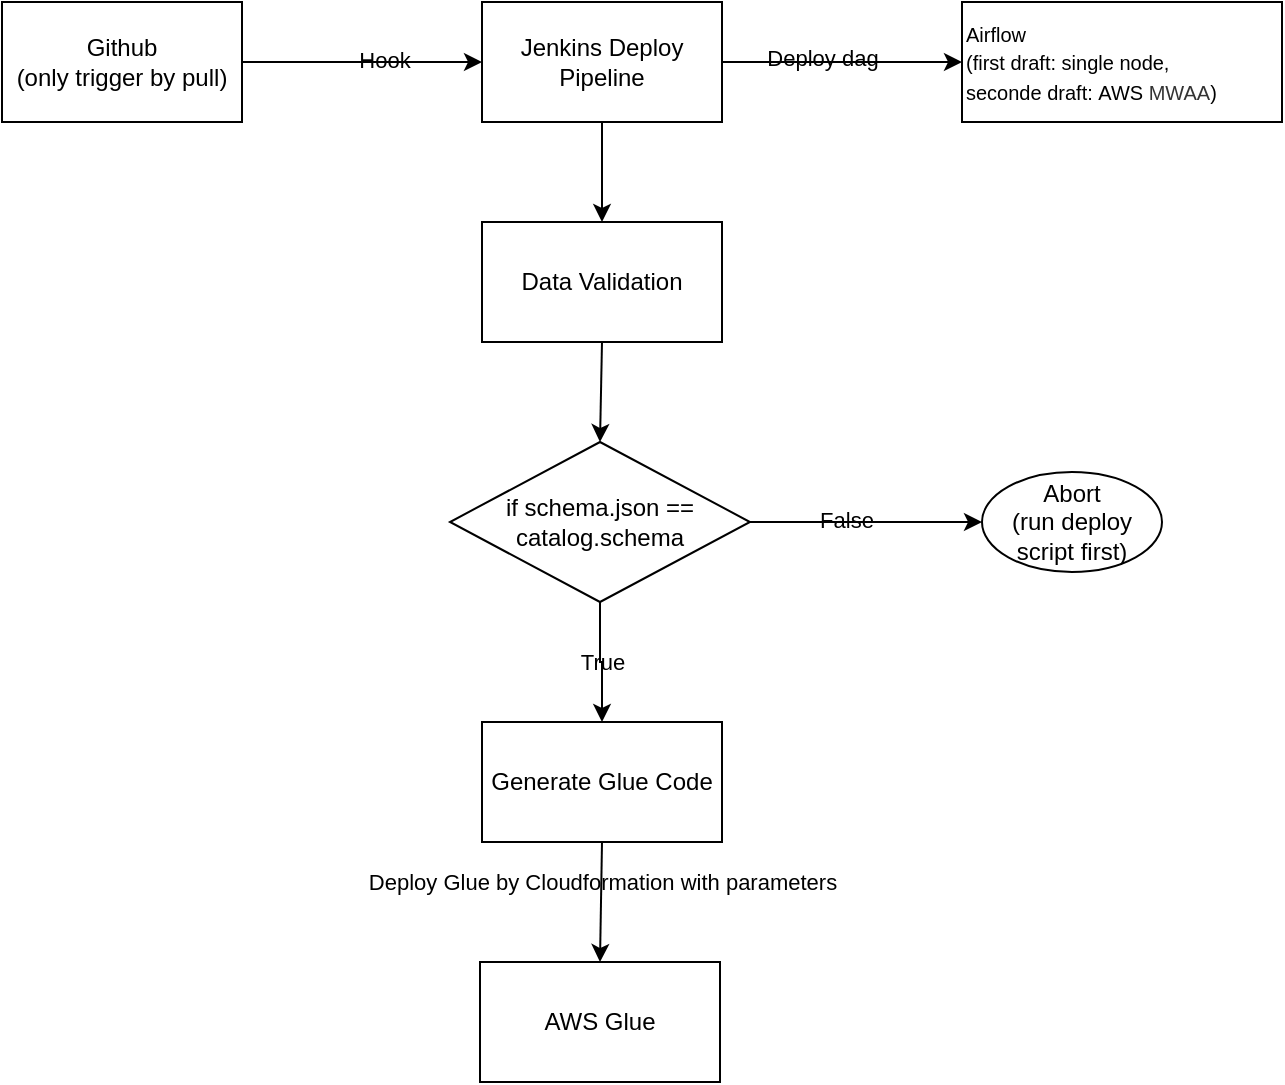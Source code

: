 <mxfile version="21.0.2" type="device"><diagram id="C5RBs43oDa-KdzZeNtuy" name="Page-1"><mxGraphModel dx="746" dy="509" grid="1" gridSize="10" guides="1" tooltips="1" connect="1" arrows="1" fold="1" page="1" pageScale="1" pageWidth="827" pageHeight="1169" background="#ffffff" math="0" shadow="0"><root><mxCell id="WIyWlLk6GJQsqaUBKTNV-0"/><mxCell id="WIyWlLk6GJQsqaUBKTNV-1" parent="WIyWlLk6GJQsqaUBKTNV-0"/><mxCell id="qEMpi6pXqZazJMtrMfPc-0" value="Github&lt;br&gt;(only trigger by pull)" style="rounded=0;whiteSpace=wrap;html=1;labelBackgroundColor=none;" vertex="1" parent="WIyWlLk6GJQsqaUBKTNV-1"><mxGeometry x="40" y="80" width="120" height="60" as="geometry"/></mxCell><mxCell id="qEMpi6pXqZazJMtrMfPc-1" value="Jenkins Deploy Pipeline" style="rounded=0;whiteSpace=wrap;html=1;labelBackgroundColor=none;" vertex="1" parent="WIyWlLk6GJQsqaUBKTNV-1"><mxGeometry x="280" y="80" width="120" height="60" as="geometry"/></mxCell><mxCell id="qEMpi6pXqZazJMtrMfPc-2" value="&lt;font style=&quot;font-size: 10px;&quot;&gt;Airflow&lt;br&gt;(first draft: single node,&lt;br&gt;seconde draft:&amp;nbsp;AWS&lt;span style=&quot;color: rgb(51, 51, 51); font-family: Arial, sans-serif; background-color: rgb(255, 255, 255);&quot;&gt;&amp;nbsp;MWAA&lt;/span&gt;)&lt;/font&gt;" style="rounded=0;whiteSpace=wrap;html=1;align=left;labelBackgroundColor=none;" vertex="1" parent="WIyWlLk6GJQsqaUBKTNV-1"><mxGeometry x="520" y="80" width="160" height="60" as="geometry"/></mxCell><mxCell id="qEMpi6pXqZazJMtrMfPc-3" value="AWS Glue" style="rounded=0;whiteSpace=wrap;html=1;labelBackgroundColor=none;" vertex="1" parent="WIyWlLk6GJQsqaUBKTNV-1"><mxGeometry x="279" y="560" width="120" height="60" as="geometry"/></mxCell><mxCell id="qEMpi6pXqZazJMtrMfPc-4" value="" style="endArrow=classic;html=1;rounded=0;exitX=1;exitY=0.5;exitDx=0;exitDy=0;labelBackgroundColor=none;fontColor=default;" edge="1" parent="WIyWlLk6GJQsqaUBKTNV-1" source="qEMpi6pXqZazJMtrMfPc-0" target="qEMpi6pXqZazJMtrMfPc-1"><mxGeometry width="50" height="50" relative="1" as="geometry"><mxPoint x="360" y="130" as="sourcePoint"/><mxPoint x="410" y="80" as="targetPoint"/></mxGeometry></mxCell><mxCell id="qEMpi6pXqZazJMtrMfPc-5" value="Hook" style="edgeLabel;html=1;align=center;verticalAlign=middle;resizable=0;points=[];labelBackgroundColor=none;" vertex="1" connectable="0" parent="qEMpi6pXqZazJMtrMfPc-4"><mxGeometry x="0.183" y="1" relative="1" as="geometry"><mxPoint as="offset"/></mxGeometry></mxCell><mxCell id="qEMpi6pXqZazJMtrMfPc-6" value="" style="endArrow=classic;html=1;rounded=0;exitX=1;exitY=0.5;exitDx=0;exitDy=0;entryX=0;entryY=0.5;entryDx=0;entryDy=0;labelBackgroundColor=none;fontColor=default;" edge="1" parent="WIyWlLk6GJQsqaUBKTNV-1" source="qEMpi6pXqZazJMtrMfPc-1" target="qEMpi6pXqZazJMtrMfPc-2"><mxGeometry width="50" height="50" relative="1" as="geometry"><mxPoint x="360" y="120" as="sourcePoint"/><mxPoint x="410" y="70" as="targetPoint"/></mxGeometry></mxCell><mxCell id="qEMpi6pXqZazJMtrMfPc-7" value="Deploy dag" style="edgeLabel;html=1;align=center;verticalAlign=middle;resizable=0;points=[];labelBackgroundColor=none;" vertex="1" connectable="0" parent="qEMpi6pXqZazJMtrMfPc-6"><mxGeometry x="-0.167" y="2" relative="1" as="geometry"><mxPoint as="offset"/></mxGeometry></mxCell><mxCell id="qEMpi6pXqZazJMtrMfPc-10" value="Generate Glue Code" style="rounded=0;whiteSpace=wrap;html=1;labelBackgroundColor=none;" vertex="1" parent="WIyWlLk6GJQsqaUBKTNV-1"><mxGeometry x="280" y="440" width="120" height="60" as="geometry"/></mxCell><mxCell id="qEMpi6pXqZazJMtrMfPc-12" value="" style="endArrow=classic;html=1;rounded=0;exitX=0.5;exitY=1;exitDx=0;exitDy=0;entryX=0.5;entryY=0;entryDx=0;entryDy=0;labelBackgroundColor=none;fontColor=default;" edge="1" parent="WIyWlLk6GJQsqaUBKTNV-1" source="qEMpi6pXqZazJMtrMfPc-10" target="qEMpi6pXqZazJMtrMfPc-3"><mxGeometry width="50" height="50" relative="1" as="geometry"><mxPoint x="360" y="420" as="sourcePoint"/><mxPoint x="410" y="370" as="targetPoint"/></mxGeometry></mxCell><mxCell id="qEMpi6pXqZazJMtrMfPc-23" value="Deploy Glue by Cloudformation with parameters" style="edgeLabel;html=1;align=center;verticalAlign=middle;resizable=0;points=[];labelBackgroundColor=none;" vertex="1" connectable="0" parent="qEMpi6pXqZazJMtrMfPc-12"><mxGeometry x="-0.334" relative="1" as="geometry"><mxPoint as="offset"/></mxGeometry></mxCell><mxCell id="qEMpi6pXqZazJMtrMfPc-13" value="Data Validation" style="rounded=0;whiteSpace=wrap;html=1;labelBackgroundColor=none;" vertex="1" parent="WIyWlLk6GJQsqaUBKTNV-1"><mxGeometry x="280" y="190" width="120" height="60" as="geometry"/></mxCell><mxCell id="qEMpi6pXqZazJMtrMfPc-14" value="" style="endArrow=classic;html=1;rounded=0;exitX=0.5;exitY=1;exitDx=0;exitDy=0;labelBackgroundColor=none;fontColor=default;" edge="1" parent="WIyWlLk6GJQsqaUBKTNV-1" source="qEMpi6pXqZazJMtrMfPc-1" target="qEMpi6pXqZazJMtrMfPc-13"><mxGeometry width="50" height="50" relative="1" as="geometry"><mxPoint x="360" y="280" as="sourcePoint"/><mxPoint x="410" y="230" as="targetPoint"/></mxGeometry></mxCell><mxCell id="qEMpi6pXqZazJMtrMfPc-19" value="True" style="edgeStyle=orthogonalEdgeStyle;rounded=0;orthogonalLoop=1;jettySize=auto;html=1;labelBackgroundColor=none;fontColor=default;" edge="1" parent="WIyWlLk6GJQsqaUBKTNV-1" source="qEMpi6pXqZazJMtrMfPc-16" target="qEMpi6pXqZazJMtrMfPc-10"><mxGeometry relative="1" as="geometry"/></mxCell><mxCell id="qEMpi6pXqZazJMtrMfPc-21" value="" style="edgeStyle=orthogonalEdgeStyle;rounded=0;orthogonalLoop=1;jettySize=auto;html=1;labelBackgroundColor=none;fontColor=default;" edge="1" parent="WIyWlLk6GJQsqaUBKTNV-1" source="qEMpi6pXqZazJMtrMfPc-16" target="qEMpi6pXqZazJMtrMfPc-20"><mxGeometry relative="1" as="geometry"/></mxCell><mxCell id="qEMpi6pXqZazJMtrMfPc-22" value="False" style="edgeLabel;html=1;align=center;verticalAlign=middle;resizable=0;points=[];labelBackgroundColor=none;" vertex="1" connectable="0" parent="qEMpi6pXqZazJMtrMfPc-21"><mxGeometry x="-0.172" y="1" relative="1" as="geometry"><mxPoint as="offset"/></mxGeometry></mxCell><mxCell id="qEMpi6pXqZazJMtrMfPc-16" value="if schema.json == catalog.schema" style="rhombus;whiteSpace=wrap;html=1;labelBackgroundColor=none;" vertex="1" parent="WIyWlLk6GJQsqaUBKTNV-1"><mxGeometry x="264" y="300" width="150" height="80" as="geometry"/></mxCell><mxCell id="qEMpi6pXqZazJMtrMfPc-18" value="" style="endArrow=classic;html=1;rounded=0;exitX=0.5;exitY=1;exitDx=0;exitDy=0;entryX=0.5;entryY=0;entryDx=0;entryDy=0;labelBackgroundColor=none;fontColor=default;" edge="1" parent="WIyWlLk6GJQsqaUBKTNV-1" source="qEMpi6pXqZazJMtrMfPc-13" target="qEMpi6pXqZazJMtrMfPc-16"><mxGeometry width="50" height="50" relative="1" as="geometry"><mxPoint x="360" y="350" as="sourcePoint"/><mxPoint x="410" y="300" as="targetPoint"/></mxGeometry></mxCell><mxCell id="qEMpi6pXqZazJMtrMfPc-20" value="Abort&lt;br&gt;(run deploy script first)" style="ellipse;whiteSpace=wrap;html=1;labelBackgroundColor=none;" vertex="1" parent="WIyWlLk6GJQsqaUBKTNV-1"><mxGeometry x="530" y="315" width="90" height="50" as="geometry"/></mxCell></root></mxGraphModel></diagram></mxfile>